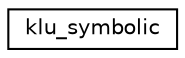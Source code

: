 digraph "Graphical Class Hierarchy"
{
 // INTERACTIVE_SVG=YES
  edge [fontname="Helvetica",fontsize="10",labelfontname="Helvetica",labelfontsize="10"];
  node [fontname="Helvetica",fontsize="10",shape=record];
  rankdir="LR";
  Node1 [label="klu_symbolic",height=0.2,width=0.4,color="black", fillcolor="white", style="filled",URL="$structklu__symbolic.html"];
}
